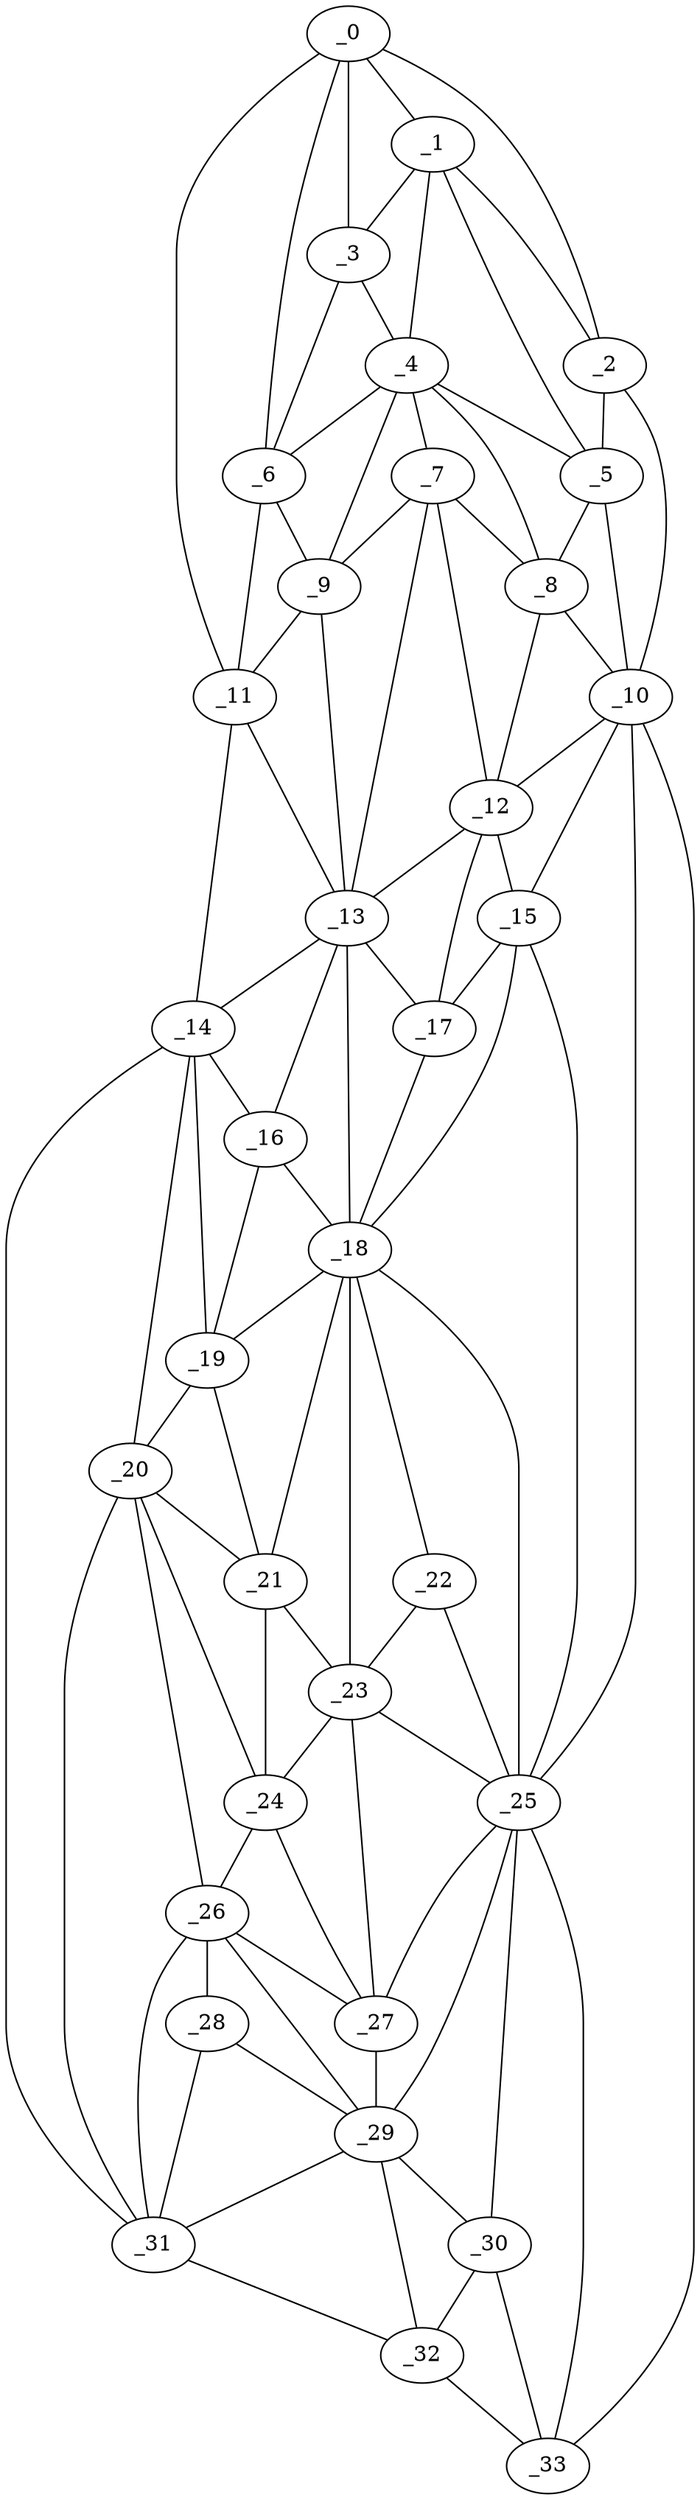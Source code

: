graph "obj8__160.gxl" {
	_0	 [x=12,
		y=56];
	_1	 [x=16,
		y=66];
	_0 -- _1	 [valence=1];
	_2	 [x=19,
		y=84];
	_0 -- _2	 [valence=1];
	_3	 [x=28,
		y=54];
	_0 -- _3	 [valence=2];
	_6	 [x=42,
		y=47];
	_0 -- _6	 [valence=2];
	_11	 [x=48,
		y=45];
	_0 -- _11	 [valence=1];
	_1 -- _2	 [valence=2];
	_1 -- _3	 [valence=2];
	_4	 [x=33,
		y=59];
	_1 -- _4	 [valence=2];
	_5	 [x=33,
		y=76];
	_1 -- _5	 [valence=2];
	_2 -- _5	 [valence=1];
	_10	 [x=46,
		y=87];
	_2 -- _10	 [valence=1];
	_3 -- _4	 [valence=2];
	_3 -- _6	 [valence=2];
	_4 -- _5	 [valence=1];
	_4 -- _6	 [valence=2];
	_7	 [x=44,
		y=62];
	_4 -- _7	 [valence=2];
	_8	 [x=44,
		y=71];
	_4 -- _8	 [valence=1];
	_9	 [x=46,
		y=54];
	_4 -- _9	 [valence=1];
	_5 -- _8	 [valence=2];
	_5 -- _10	 [valence=1];
	_6 -- _9	 [valence=1];
	_6 -- _11	 [valence=2];
	_7 -- _8	 [valence=2];
	_7 -- _9	 [valence=2];
	_12	 [x=51,
		y=72];
	_7 -- _12	 [valence=1];
	_13	 [x=57,
		y=56];
	_7 -- _13	 [valence=2];
	_8 -- _10	 [valence=2];
	_8 -- _12	 [valence=2];
	_9 -- _11	 [valence=2];
	_9 -- _13	 [valence=1];
	_10 -- _12	 [valence=2];
	_15	 [x=59,
		y=82];
	_10 -- _15	 [valence=1];
	_25	 [x=93,
		y=78];
	_10 -- _25	 [valence=1];
	_33	 [x=119,
		y=75];
	_10 -- _33	 [valence=1];
	_11 -- _13	 [valence=1];
	_14	 [x=58,
		y=44];
	_11 -- _14	 [valence=1];
	_12 -- _13	 [valence=2];
	_12 -- _15	 [valence=2];
	_17	 [x=66,
		y=75];
	_12 -- _17	 [valence=1];
	_13 -- _14	 [valence=1];
	_16	 [x=64,
		y=50];
	_13 -- _16	 [valence=2];
	_13 -- _17	 [valence=2];
	_18	 [x=70,
		y=74];
	_13 -- _18	 [valence=1];
	_14 -- _16	 [valence=2];
	_19	 [x=73,
		y=50];
	_14 -- _19	 [valence=1];
	_20	 [x=78,
		y=48];
	_14 -- _20	 [valence=1];
	_31	 [x=110,
		y=51];
	_14 -- _31	 [valence=1];
	_15 -- _17	 [valence=1];
	_15 -- _18	 [valence=2];
	_15 -- _25	 [valence=1];
	_16 -- _18	 [valence=2];
	_16 -- _19	 [valence=2];
	_17 -- _18	 [valence=2];
	_18 -- _19	 [valence=2];
	_21	 [x=81,
		y=59];
	_18 -- _21	 [valence=2];
	_22	 [x=83,
		y=73];
	_18 -- _22	 [valence=2];
	_23	 [x=84,
		y=69];
	_18 -- _23	 [valence=2];
	_18 -- _25	 [valence=2];
	_19 -- _20	 [valence=2];
	_19 -- _21	 [valence=2];
	_20 -- _21	 [valence=2];
	_24	 [x=88,
		y=58];
	_20 -- _24	 [valence=2];
	_26	 [x=95,
		y=53];
	_20 -- _26	 [valence=1];
	_20 -- _31	 [valence=2];
	_21 -- _23	 [valence=2];
	_21 -- _24	 [valence=1];
	_22 -- _23	 [valence=2];
	_22 -- _25	 [valence=1];
	_23 -- _24	 [valence=1];
	_23 -- _25	 [valence=2];
	_27	 [x=95,
		y=67];
	_23 -- _27	 [valence=1];
	_24 -- _26	 [valence=1];
	_24 -- _27	 [valence=2];
	_25 -- _27	 [valence=2];
	_29	 [x=101,
		y=66];
	_25 -- _29	 [valence=2];
	_30	 [x=109,
		y=73];
	_25 -- _30	 [valence=2];
	_25 -- _33	 [valence=2];
	_26 -- _27	 [valence=2];
	_28	 [x=101,
		y=54];
	_26 -- _28	 [valence=2];
	_26 -- _29	 [valence=2];
	_26 -- _31	 [valence=2];
	_27 -- _29	 [valence=2];
	_28 -- _29	 [valence=1];
	_28 -- _31	 [valence=2];
	_29 -- _30	 [valence=1];
	_29 -- _31	 [valence=2];
	_32	 [x=118,
		y=65];
	_29 -- _32	 [valence=1];
	_30 -- _32	 [valence=2];
	_30 -- _33	 [valence=1];
	_31 -- _32	 [valence=1];
	_32 -- _33	 [valence=1];
}
